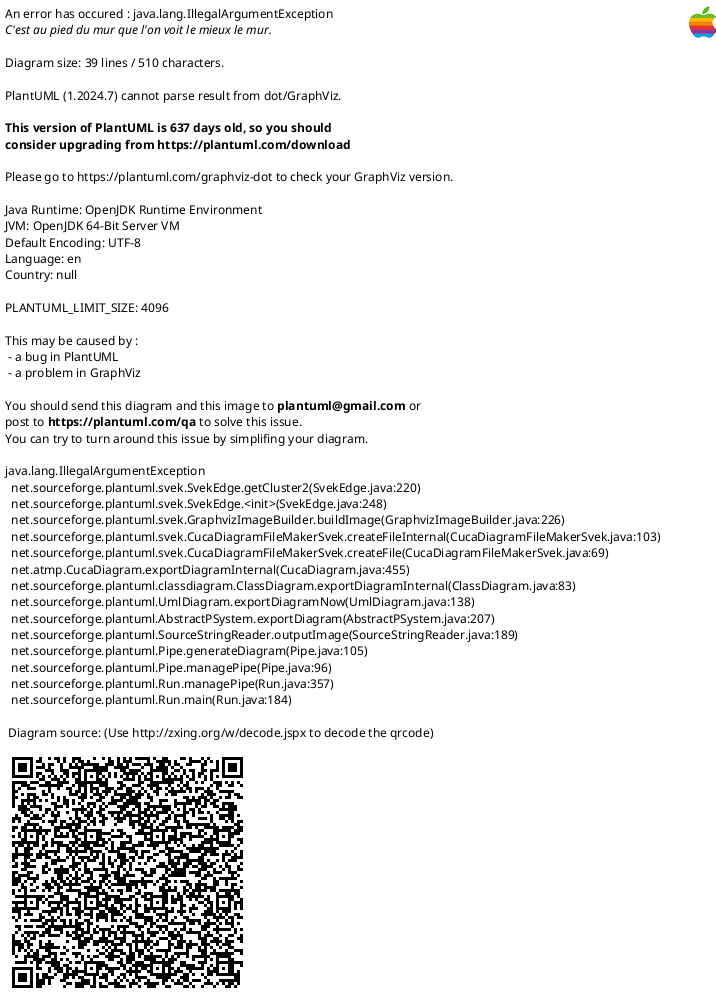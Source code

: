 @startuml
'https://plantuml.com/sequence-diagram

class Application {
+main(String[] args)
+start(Stage stage)
}
class Item {
-String itemDescription;
-LocalDate itemDueDate
}

class ToDo {
-String todoTitle;
ListView<Item> itemList;
}

class Controller {
+addList
+delList
+editList
+addItem
+delItem
+editItem
+markItemComplete
+showAllItems
+showIncompleteItems
+showCompleteItems
+saveTodoList
+loadTodoList
}

file Application.fxml {
}

ToDo o-- Item
Controller o-- ToDo
Application.fxml o-- Controller
Application o-- Application.fxml
@enduml